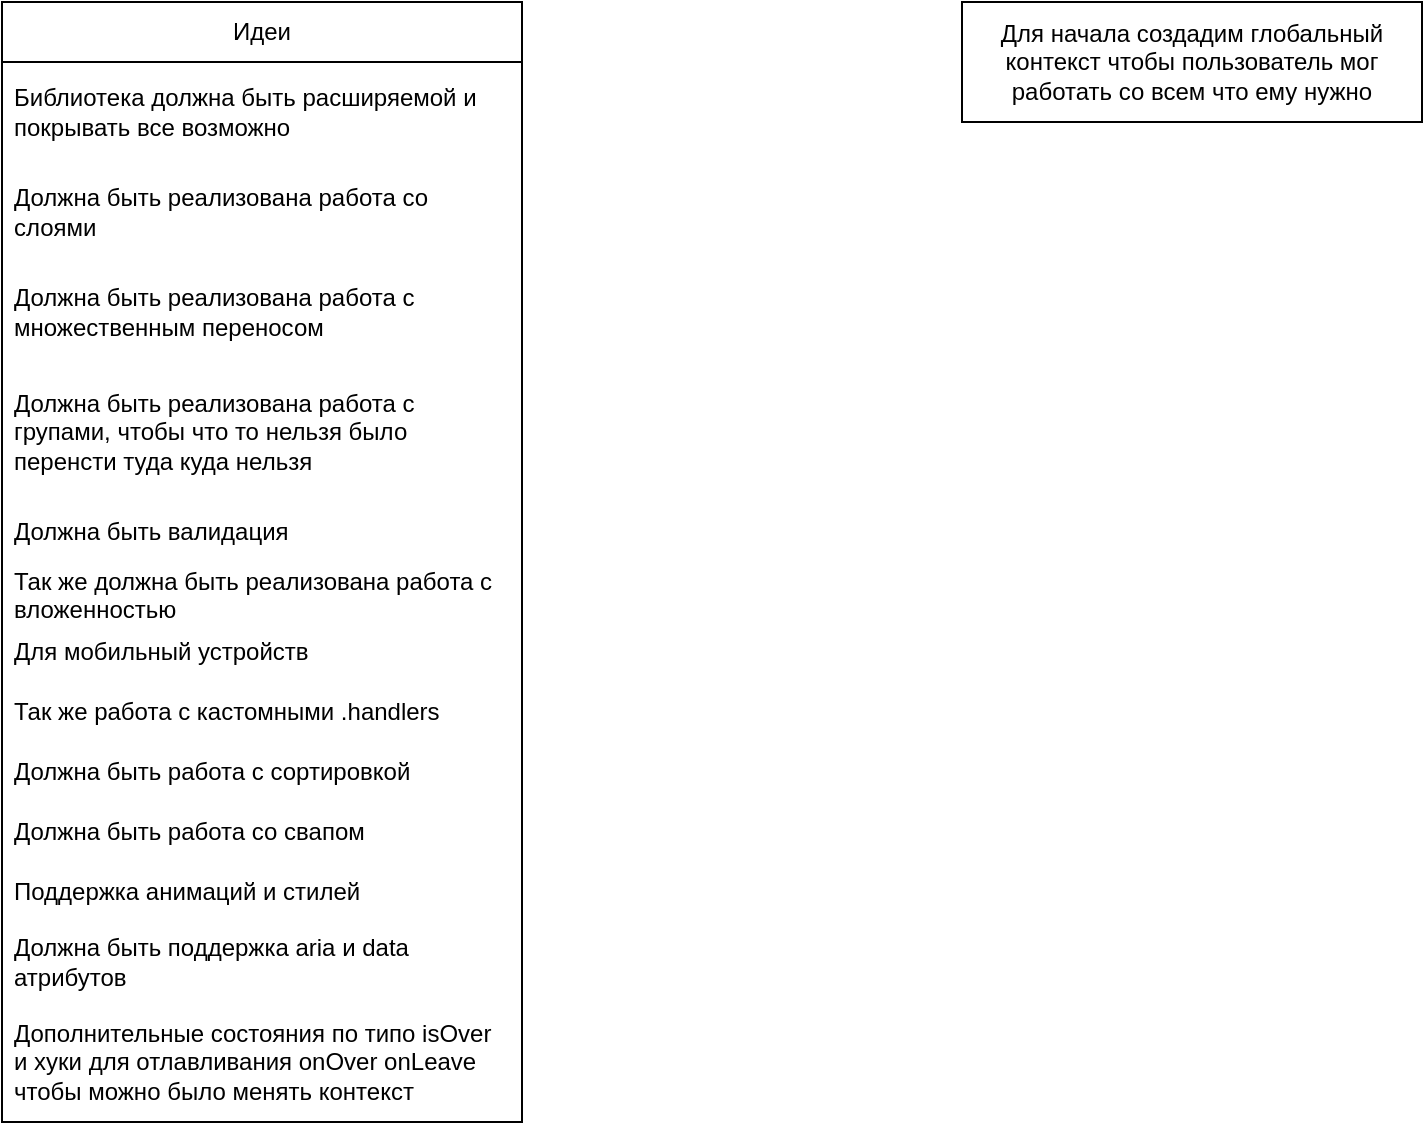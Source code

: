 <mxfile>
    <diagram id="fS-8xgarj7ehyAouREKl" name="Page-1">
        <mxGraphModel dx="1334" dy="832" grid="1" gridSize="10" guides="1" tooltips="1" connect="1" arrows="1" fold="1" page="1" pageScale="1" pageWidth="850" pageHeight="1100" math="0" shadow="0">
            <root>
                <mxCell id="0"/>
                <mxCell id="1" parent="0"/>
                <mxCell id="3" value="Идеи" style="swimlane;fontStyle=0;childLayout=stackLayout;horizontal=1;startSize=30;horizontalStack=0;resizeParent=1;resizeParentMax=0;resizeLast=0;collapsible=1;marginBottom=0;whiteSpace=wrap;html=1;" vertex="1" parent="1">
                    <mxGeometry x="20" y="20" width="260" height="560" as="geometry"/>
                </mxCell>
                <mxCell id="4" value="Библиотека должна быть расширяемой и покрывать все возможно" style="text;strokeColor=none;fillColor=none;align=left;verticalAlign=middle;spacingLeft=4;spacingRight=4;overflow=hidden;points=[[0,0.5],[1,0.5]];portConstraint=eastwest;rotatable=0;whiteSpace=wrap;html=1;" vertex="1" parent="3">
                    <mxGeometry y="30" width="260" height="50" as="geometry"/>
                </mxCell>
                <mxCell id="5" value="Должна быть реализована работа со слоями" style="text;strokeColor=none;fillColor=none;align=left;verticalAlign=middle;spacingLeft=4;spacingRight=4;overflow=hidden;points=[[0,0.5],[1,0.5]];portConstraint=eastwest;rotatable=0;whiteSpace=wrap;html=1;" vertex="1" parent="3">
                    <mxGeometry y="80" width="260" height="50" as="geometry"/>
                </mxCell>
                <mxCell id="6" value="Должна быть реализована работа с множественным переносом" style="text;strokeColor=none;fillColor=none;align=left;verticalAlign=middle;spacingLeft=4;spacingRight=4;overflow=hidden;points=[[0,0.5],[1,0.5]];portConstraint=eastwest;rotatable=0;whiteSpace=wrap;html=1;" vertex="1" parent="3">
                    <mxGeometry y="130" width="260" height="50" as="geometry"/>
                </mxCell>
                <mxCell id="7" value="Должна быть реализована работа с групами, чтобы что то нельзя было перенсти туда куда нельзя" style="text;strokeColor=none;fillColor=none;align=left;verticalAlign=middle;spacingLeft=4;spacingRight=4;overflow=hidden;points=[[0,0.5],[1,0.5]];portConstraint=eastwest;rotatable=0;whiteSpace=wrap;html=1;" vertex="1" parent="3">
                    <mxGeometry y="180" width="260" height="70" as="geometry"/>
                </mxCell>
                <mxCell id="8" value="Должна быть валидация" style="text;strokeColor=none;fillColor=none;align=left;verticalAlign=middle;spacingLeft=4;spacingRight=4;overflow=hidden;points=[[0,0.5],[1,0.5]];portConstraint=eastwest;rotatable=0;whiteSpace=wrap;html=1;" vertex="1" parent="3">
                    <mxGeometry y="250" width="260" height="30" as="geometry"/>
                </mxCell>
                <mxCell id="9" value="Так же должна быть реализована работа с вложенностью" style="text;strokeColor=none;fillColor=none;align=left;verticalAlign=middle;spacingLeft=4;spacingRight=4;overflow=hidden;points=[[0,0.5],[1,0.5]];portConstraint=eastwest;rotatable=0;whiteSpace=wrap;html=1;" vertex="1" parent="3">
                    <mxGeometry y="280" width="260" height="30" as="geometry"/>
                </mxCell>
                <mxCell id="10" value="Для мобильный устройств" style="text;strokeColor=none;fillColor=none;align=left;verticalAlign=middle;spacingLeft=4;spacingRight=4;overflow=hidden;points=[[0,0.5],[1,0.5]];portConstraint=eastwest;rotatable=0;whiteSpace=wrap;html=1;" vertex="1" parent="3">
                    <mxGeometry y="310" width="260" height="30" as="geometry"/>
                </mxCell>
                <mxCell id="12" value="Так же работа с кастомными .handlers" style="text;strokeColor=none;fillColor=none;align=left;verticalAlign=middle;spacingLeft=4;spacingRight=4;overflow=hidden;points=[[0,0.5],[1,0.5]];portConstraint=eastwest;rotatable=0;whiteSpace=wrap;html=1;" vertex="1" parent="3">
                    <mxGeometry y="340" width="260" height="30" as="geometry"/>
                </mxCell>
                <mxCell id="13" value="Должна быть работа с сортировкой" style="text;strokeColor=none;fillColor=none;align=left;verticalAlign=middle;spacingLeft=4;spacingRight=4;overflow=hidden;points=[[0,0.5],[1,0.5]];portConstraint=eastwest;rotatable=0;whiteSpace=wrap;html=1;" vertex="1" parent="3">
                    <mxGeometry y="370" width="260" height="30" as="geometry"/>
                </mxCell>
                <mxCell id="14" value="Должна быть работа со свапом" style="text;strokeColor=none;fillColor=none;align=left;verticalAlign=middle;spacingLeft=4;spacingRight=4;overflow=hidden;points=[[0,0.5],[1,0.5]];portConstraint=eastwest;rotatable=0;whiteSpace=wrap;html=1;" vertex="1" parent="3">
                    <mxGeometry y="400" width="260" height="30" as="geometry"/>
                </mxCell>
                <mxCell id="15" value="Поддержка анимаций и стилей" style="text;strokeColor=none;fillColor=none;align=left;verticalAlign=middle;spacingLeft=4;spacingRight=4;overflow=hidden;points=[[0,0.5],[1,0.5]];portConstraint=eastwest;rotatable=0;whiteSpace=wrap;html=1;" vertex="1" parent="3">
                    <mxGeometry y="430" width="260" height="30" as="geometry"/>
                </mxCell>
                <mxCell id="16" value="Должна быть поддержка aria и data атрибутов" style="text;strokeColor=none;fillColor=none;align=left;verticalAlign=middle;spacingLeft=4;spacingRight=4;overflow=hidden;points=[[0,0.5],[1,0.5]];portConstraint=eastwest;rotatable=0;whiteSpace=wrap;html=1;" vertex="1" parent="3">
                    <mxGeometry y="460" width="260" height="40" as="geometry"/>
                </mxCell>
                <mxCell id="17" value="Дополнительные состояния по типо isOver&lt;br&gt;и хуки для отлавливания onOver onLeave чтобы можно было менять контекст" style="text;strokeColor=none;fillColor=none;align=left;verticalAlign=middle;spacingLeft=4;spacingRight=4;overflow=hidden;points=[[0,0.5],[1,0.5]];portConstraint=eastwest;rotatable=0;whiteSpace=wrap;html=1;" vertex="1" parent="3">
                    <mxGeometry y="500" width="260" height="60" as="geometry"/>
                </mxCell>
                <mxCell id="18" value="Для начала создадим глобальный контекст чтобы пользователь мог работать со всем что ему нужно" style="rounded=0;whiteSpace=wrap;html=1;" vertex="1" parent="1">
                    <mxGeometry x="500" y="20" width="230" height="60" as="geometry"/>
                </mxCell>
            </root>
        </mxGraphModel>
    </diagram>
</mxfile>